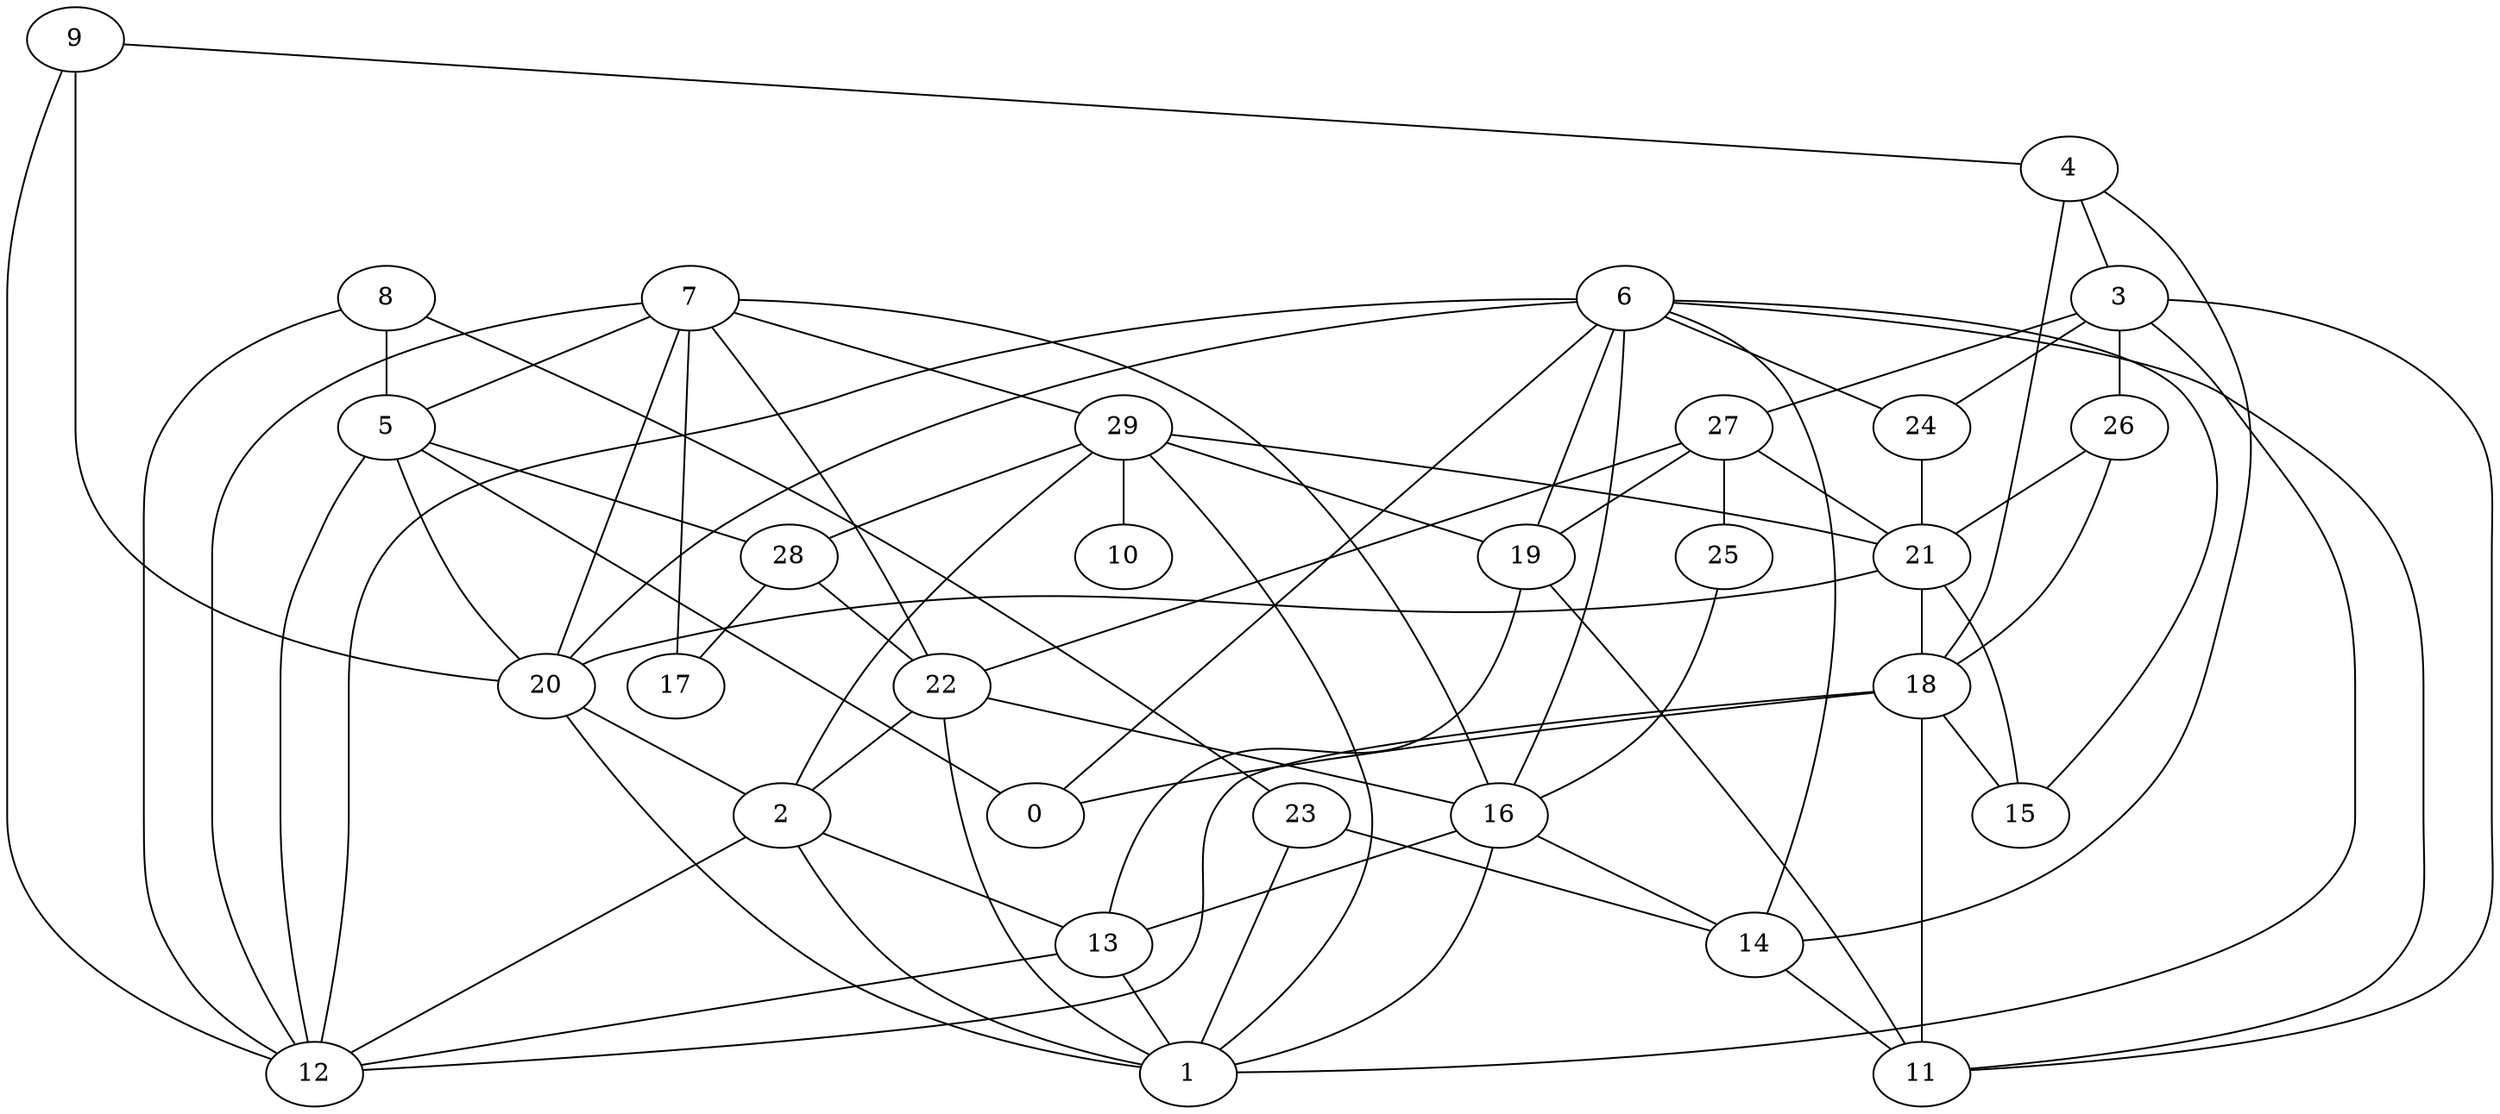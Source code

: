digraph GG_graph {

subgraph G_graph {
edge [color = black]
"27" -> "21" [dir = none]
"29" -> "10" [dir = none]
"29" -> "19" [dir = none]
"13" -> "12" [dir = none]
"13" -> "1" [dir = none]
"19" -> "11" [dir = none]
"19" -> "13" [dir = none]
"20" -> "1" [dir = none]
"23" -> "14" [dir = none]
"23" -> "1" [dir = none]
"21" -> "20" [dir = none]
"18" -> "12" [dir = none]
"16" -> "13" [dir = none]
"6" -> "0" [dir = none]
"6" -> "15" [dir = none]
"6" -> "19" [dir = none]
"3" -> "26" [dir = none]
"9" -> "20" [dir = none]
"26" -> "21" [dir = none]
"28" -> "17" [dir = none]
"4" -> "18" [dir = none]
"5" -> "28" [dir = none]
"25" -> "16" [dir = none]
"2" -> "12" [dir = none]
"8" -> "23" [dir = none]
"7" -> "5" [dir = none]
"7" -> "22" [dir = none]
"7" -> "12" [dir = none]
"24" -> "21" [dir = none]
"6" -> "12" [dir = none]
"26" -> "18" [dir = none]
"6" -> "16" [dir = none]
"21" -> "18" [dir = none]
"7" -> "29" [dir = none]
"3" -> "11" [dir = none]
"27" -> "19" [dir = none]
"22" -> "1" [dir = none]
"3" -> "24" [dir = none]
"16" -> "14" [dir = none]
"7" -> "20" [dir = none]
"29" -> "2" [dir = none]
"16" -> "1" [dir = none]
"4" -> "14" [dir = none]
"29" -> "28" [dir = none]
"29" -> "21" [dir = none]
"9" -> "12" [dir = none]
"7" -> "17" [dir = none]
"18" -> "15" [dir = none]
"5" -> "20" [dir = none]
"5" -> "0" [dir = none]
"28" -> "22" [dir = none]
"2" -> "1" [dir = none]
"18" -> "11" [dir = none]
"8" -> "5" [dir = none]
"18" -> "0" [dir = none]
"14" -> "11" [dir = none]
"3" -> "1" [dir = none]
"6" -> "20" [dir = none]
"6" -> "11" [dir = none]
"3" -> "27" [dir = none]
"27" -> "22" [dir = none]
"8" -> "12" [dir = none]
"4" -> "3" [dir = none]
"22" -> "16" [dir = none]
"2" -> "13" [dir = none]
"29" -> "1" [dir = none]
"6" -> "24" [dir = none]
"20" -> "2" [dir = none]
"21" -> "15" [dir = none]
"5" -> "12" [dir = none]
"6" -> "14" [dir = none]
"7" -> "16" [dir = none]
"22" -> "2" [dir = none]
"27" -> "25" [dir = none]
"9" -> "4" [dir = none]
}

}
